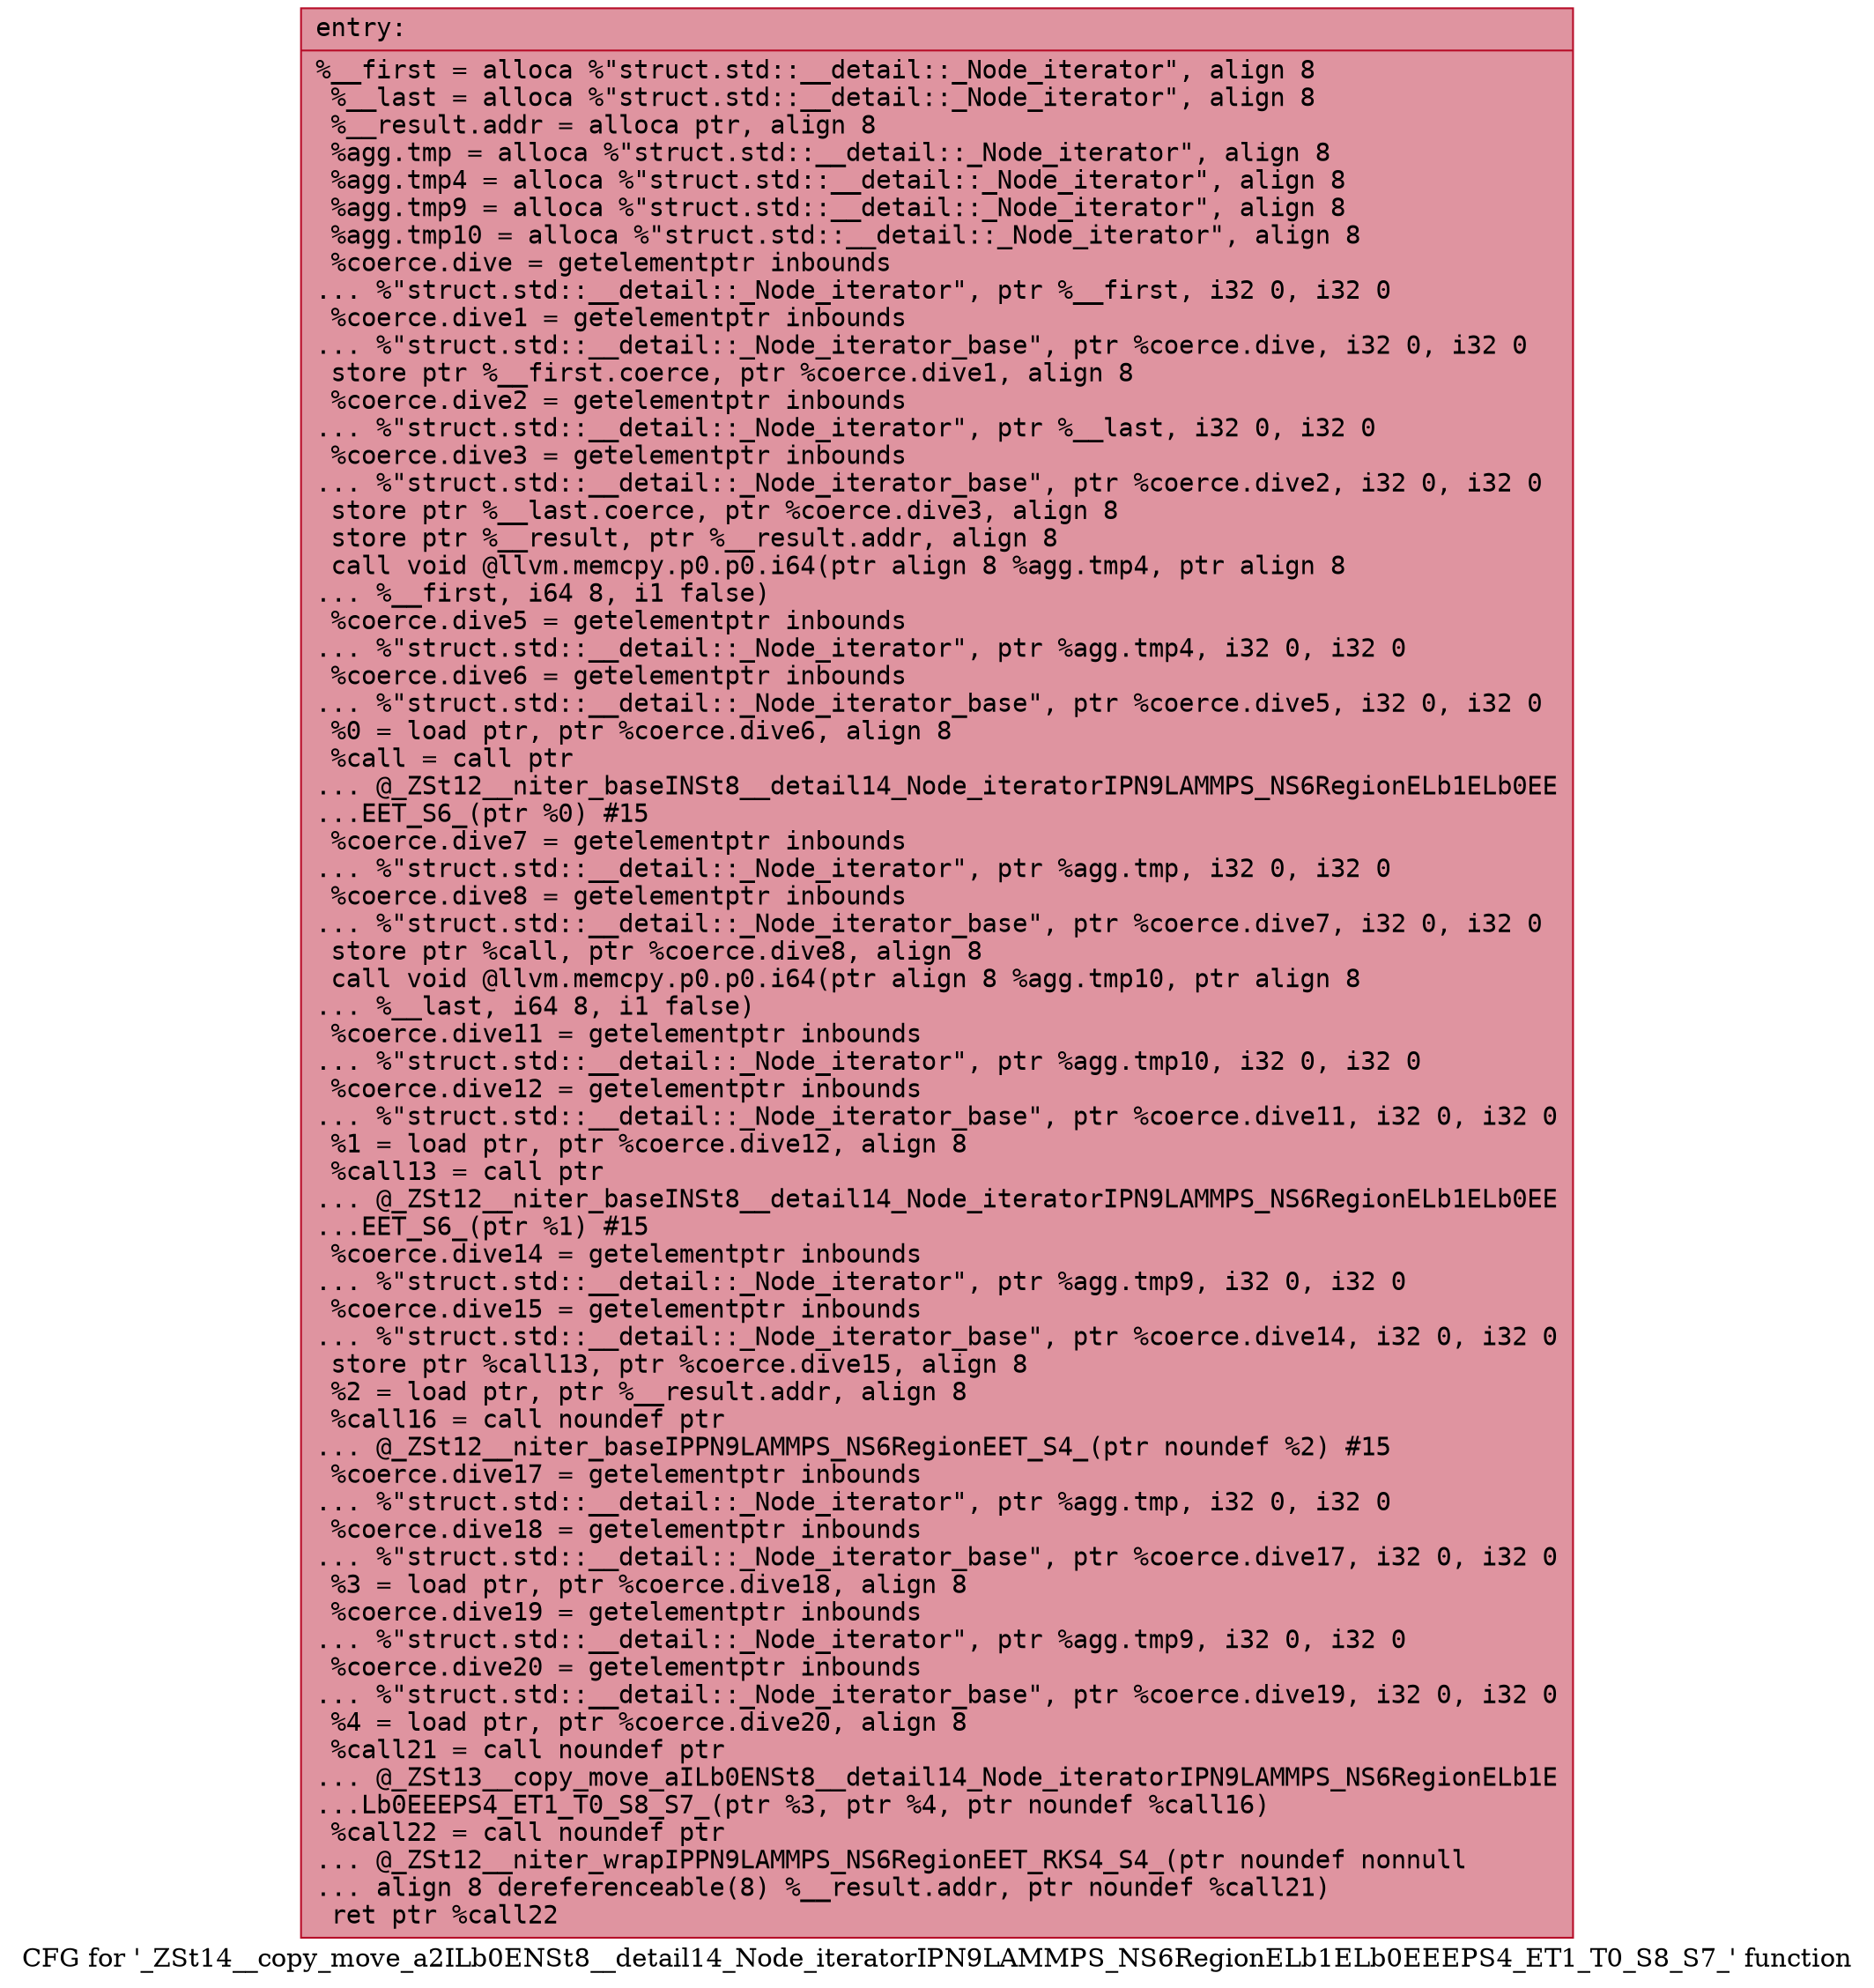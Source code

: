 digraph "CFG for '_ZSt14__copy_move_a2ILb0ENSt8__detail14_Node_iteratorIPN9LAMMPS_NS6RegionELb1ELb0EEEPS4_ET1_T0_S8_S7_' function" {
	label="CFG for '_ZSt14__copy_move_a2ILb0ENSt8__detail14_Node_iteratorIPN9LAMMPS_NS6RegionELb1ELb0EEEPS4_ET1_T0_S8_S7_' function";

	Node0x561837fa79b0 [shape=record,color="#b70d28ff", style=filled, fillcolor="#b70d2870" fontname="Courier",label="{entry:\l|  %__first = alloca %\"struct.std::__detail::_Node_iterator\", align 8\l  %__last = alloca %\"struct.std::__detail::_Node_iterator\", align 8\l  %__result.addr = alloca ptr, align 8\l  %agg.tmp = alloca %\"struct.std::__detail::_Node_iterator\", align 8\l  %agg.tmp4 = alloca %\"struct.std::__detail::_Node_iterator\", align 8\l  %agg.tmp9 = alloca %\"struct.std::__detail::_Node_iterator\", align 8\l  %agg.tmp10 = alloca %\"struct.std::__detail::_Node_iterator\", align 8\l  %coerce.dive = getelementptr inbounds\l... %\"struct.std::__detail::_Node_iterator\", ptr %__first, i32 0, i32 0\l  %coerce.dive1 = getelementptr inbounds\l... %\"struct.std::__detail::_Node_iterator_base\", ptr %coerce.dive, i32 0, i32 0\l  store ptr %__first.coerce, ptr %coerce.dive1, align 8\l  %coerce.dive2 = getelementptr inbounds\l... %\"struct.std::__detail::_Node_iterator\", ptr %__last, i32 0, i32 0\l  %coerce.dive3 = getelementptr inbounds\l... %\"struct.std::__detail::_Node_iterator_base\", ptr %coerce.dive2, i32 0, i32 0\l  store ptr %__last.coerce, ptr %coerce.dive3, align 8\l  store ptr %__result, ptr %__result.addr, align 8\l  call void @llvm.memcpy.p0.p0.i64(ptr align 8 %agg.tmp4, ptr align 8\l... %__first, i64 8, i1 false)\l  %coerce.dive5 = getelementptr inbounds\l... %\"struct.std::__detail::_Node_iterator\", ptr %agg.tmp4, i32 0, i32 0\l  %coerce.dive6 = getelementptr inbounds\l... %\"struct.std::__detail::_Node_iterator_base\", ptr %coerce.dive5, i32 0, i32 0\l  %0 = load ptr, ptr %coerce.dive6, align 8\l  %call = call ptr\l... @_ZSt12__niter_baseINSt8__detail14_Node_iteratorIPN9LAMMPS_NS6RegionELb1ELb0EE\l...EET_S6_(ptr %0) #15\l  %coerce.dive7 = getelementptr inbounds\l... %\"struct.std::__detail::_Node_iterator\", ptr %agg.tmp, i32 0, i32 0\l  %coerce.dive8 = getelementptr inbounds\l... %\"struct.std::__detail::_Node_iterator_base\", ptr %coerce.dive7, i32 0, i32 0\l  store ptr %call, ptr %coerce.dive8, align 8\l  call void @llvm.memcpy.p0.p0.i64(ptr align 8 %agg.tmp10, ptr align 8\l... %__last, i64 8, i1 false)\l  %coerce.dive11 = getelementptr inbounds\l... %\"struct.std::__detail::_Node_iterator\", ptr %agg.tmp10, i32 0, i32 0\l  %coerce.dive12 = getelementptr inbounds\l... %\"struct.std::__detail::_Node_iterator_base\", ptr %coerce.dive11, i32 0, i32 0\l  %1 = load ptr, ptr %coerce.dive12, align 8\l  %call13 = call ptr\l... @_ZSt12__niter_baseINSt8__detail14_Node_iteratorIPN9LAMMPS_NS6RegionELb1ELb0EE\l...EET_S6_(ptr %1) #15\l  %coerce.dive14 = getelementptr inbounds\l... %\"struct.std::__detail::_Node_iterator\", ptr %agg.tmp9, i32 0, i32 0\l  %coerce.dive15 = getelementptr inbounds\l... %\"struct.std::__detail::_Node_iterator_base\", ptr %coerce.dive14, i32 0, i32 0\l  store ptr %call13, ptr %coerce.dive15, align 8\l  %2 = load ptr, ptr %__result.addr, align 8\l  %call16 = call noundef ptr\l... @_ZSt12__niter_baseIPPN9LAMMPS_NS6RegionEET_S4_(ptr noundef %2) #15\l  %coerce.dive17 = getelementptr inbounds\l... %\"struct.std::__detail::_Node_iterator\", ptr %agg.tmp, i32 0, i32 0\l  %coerce.dive18 = getelementptr inbounds\l... %\"struct.std::__detail::_Node_iterator_base\", ptr %coerce.dive17, i32 0, i32 0\l  %3 = load ptr, ptr %coerce.dive18, align 8\l  %coerce.dive19 = getelementptr inbounds\l... %\"struct.std::__detail::_Node_iterator\", ptr %agg.tmp9, i32 0, i32 0\l  %coerce.dive20 = getelementptr inbounds\l... %\"struct.std::__detail::_Node_iterator_base\", ptr %coerce.dive19, i32 0, i32 0\l  %4 = load ptr, ptr %coerce.dive20, align 8\l  %call21 = call noundef ptr\l... @_ZSt13__copy_move_aILb0ENSt8__detail14_Node_iteratorIPN9LAMMPS_NS6RegionELb1E\l...Lb0EEEPS4_ET1_T0_S8_S7_(ptr %3, ptr %4, ptr noundef %call16)\l  %call22 = call noundef ptr\l... @_ZSt12__niter_wrapIPPN9LAMMPS_NS6RegionEET_RKS4_S4_(ptr noundef nonnull\l... align 8 dereferenceable(8) %__result.addr, ptr noundef %call21)\l  ret ptr %call22\l}"];
}
